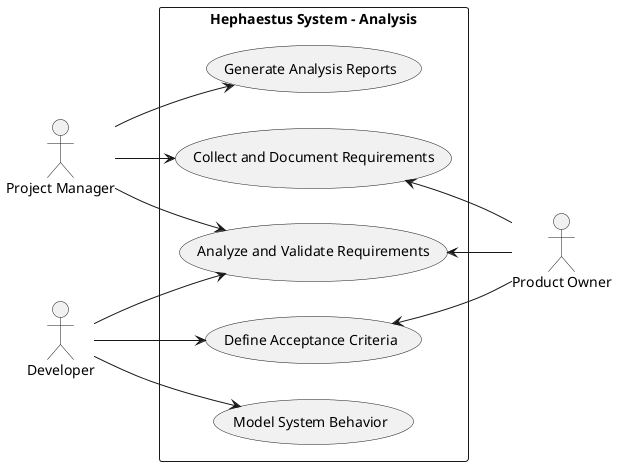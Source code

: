 @startuml
left to right direction
skinparam backgroundColor transparent
skinparam packageStyle rectangle

actor "Project Manager" as PM
actor Developer
actor "Product Owner" as PO

rectangle "Hephaestus System - Analysis" {
  usecase "Collect and Document Requirements" as CDR
  usecase "Analyze and Validate Requirements" as AVR
  usecase "Model System Behavior" as MSB
  usecase "Define Acceptance Criteria" as DAC
  usecase "Generate Analysis Reports" as GAR
}

PM --> CDR
PM --> AVR
PM --> GAR

Developer --> AVR
Developer --> MSB
Developer --> DAC

PO -up-> CDR
PO -up-> AVR
PO -up-> DAC
@enduml
